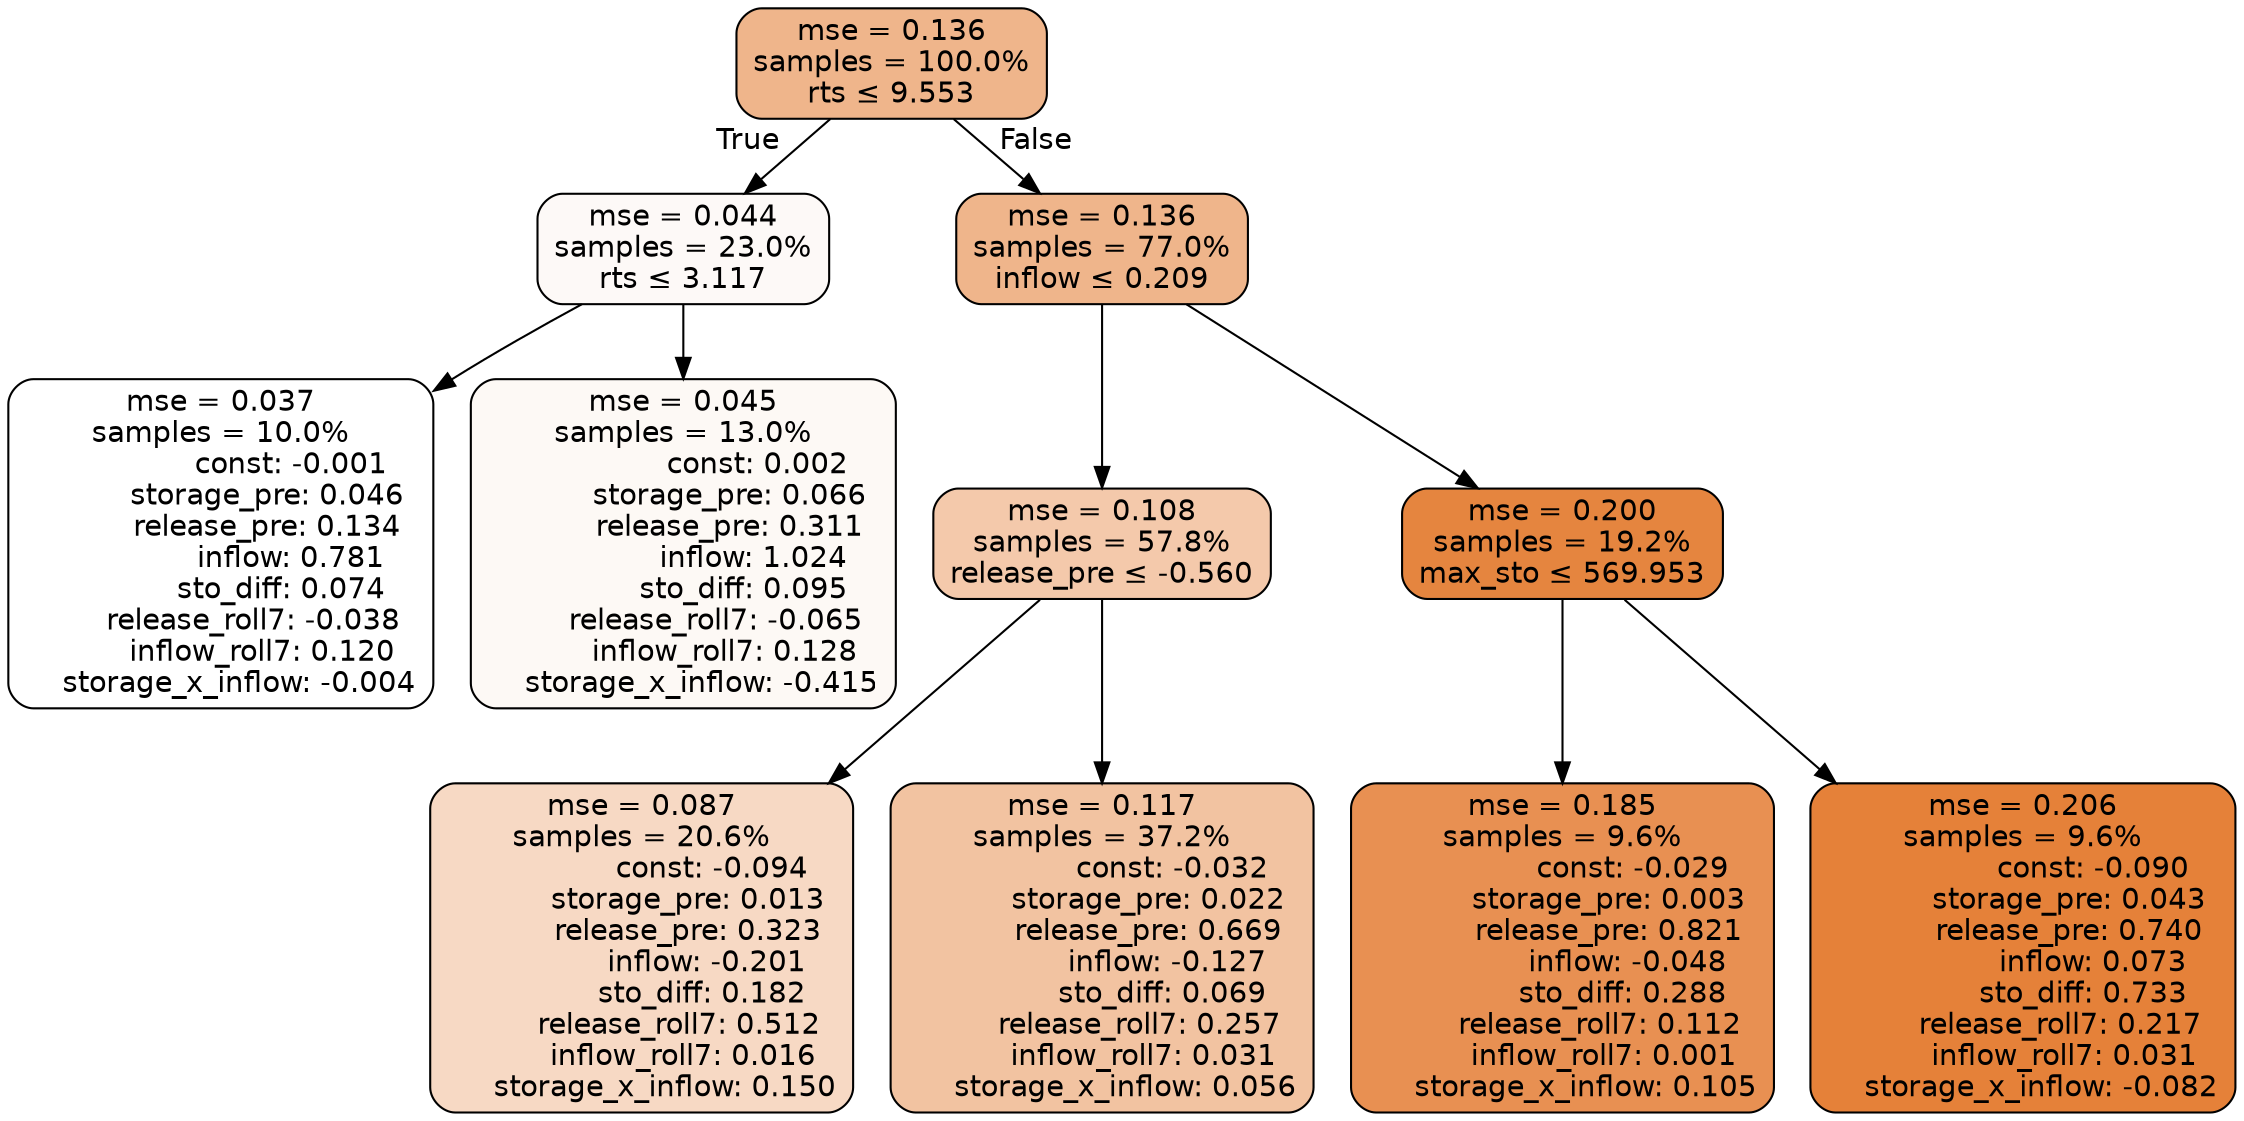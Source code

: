 digraph tree {
bgcolor="transparent"
node [shape=rectangle, style="filled, rounded", color="black", fontname=helvetica] ;
edge [fontname=helvetica] ;
	"0" [label="mse = 0.136
samples = 100.0%
rts &le; 9.553", fillcolor="#efb58b"]
	"1" [label="mse = 0.044
samples = 23.0%
rts &le; 3.117", fillcolor="#fdf9f7"]
	"2" [label="mse = 0.037
samples = 10.0%
               const: -0.001
          storage_pre: 0.046
          release_pre: 0.134
               inflow: 0.781
             sto_diff: 0.074
       release_roll7: -0.038
         inflow_roll7: 0.120
    storage_x_inflow: -0.004", fillcolor="#ffffff"]
	"3" [label="mse = 0.045
samples = 13.0%
                const: 0.002
          storage_pre: 0.066
          release_pre: 0.311
               inflow: 1.024
             sto_diff: 0.095
       release_roll7: -0.065
         inflow_roll7: 0.128
    storage_x_inflow: -0.415", fillcolor="#fdf9f5"]
	"4" [label="mse = 0.136
samples = 77.0%
inflow &le; 0.209", fillcolor="#efb58b"]
	"5" [label="mse = 0.108
samples = 57.8%
release_pre &le; -0.560", fillcolor="#f4c9ab"]
	"6" [label="mse = 0.087
samples = 20.6%
               const: -0.094
          storage_pre: 0.013
          release_pre: 0.323
              inflow: -0.201
             sto_diff: 0.182
        release_roll7: 0.512
         inflow_roll7: 0.016
     storage_x_inflow: 0.150", fillcolor="#f7d9c4"]
	"7" [label="mse = 0.117
samples = 37.2%
               const: -0.032
          storage_pre: 0.022
          release_pre: 0.669
              inflow: -0.127
             sto_diff: 0.069
        release_roll7: 0.257
         inflow_roll7: 0.031
     storage_x_inflow: 0.056", fillcolor="#f2c3a1"]
	"8" [label="mse = 0.200
samples = 19.2%
max_sto &le; 569.953", fillcolor="#e5853f"]
	"9" [label="mse = 0.185
samples = 9.6%
               const: -0.029
          storage_pre: 0.003
          release_pre: 0.821
              inflow: -0.048
             sto_diff: 0.288
        release_roll7: 0.112
         inflow_roll7: 0.001
     storage_x_inflow: 0.105", fillcolor="#e89052"]
	"10" [label="mse = 0.206
samples = 9.6%
               const: -0.090
          storage_pre: 0.043
          release_pre: 0.740
               inflow: 0.073
             sto_diff: 0.733
        release_roll7: 0.217
         inflow_roll7: 0.031
    storage_x_inflow: -0.082", fillcolor="#e58139"]

	"0" -> "1" [labeldistance=2.5, labelangle=45, headlabel="True"]
	"1" -> "2"
	"1" -> "3"
	"0" -> "4" [labeldistance=2.5, labelangle=-45, headlabel="False"]
	"4" -> "5"
	"5" -> "6"
	"5" -> "7"
	"4" -> "8"
	"8" -> "9"
	"8" -> "10"
}